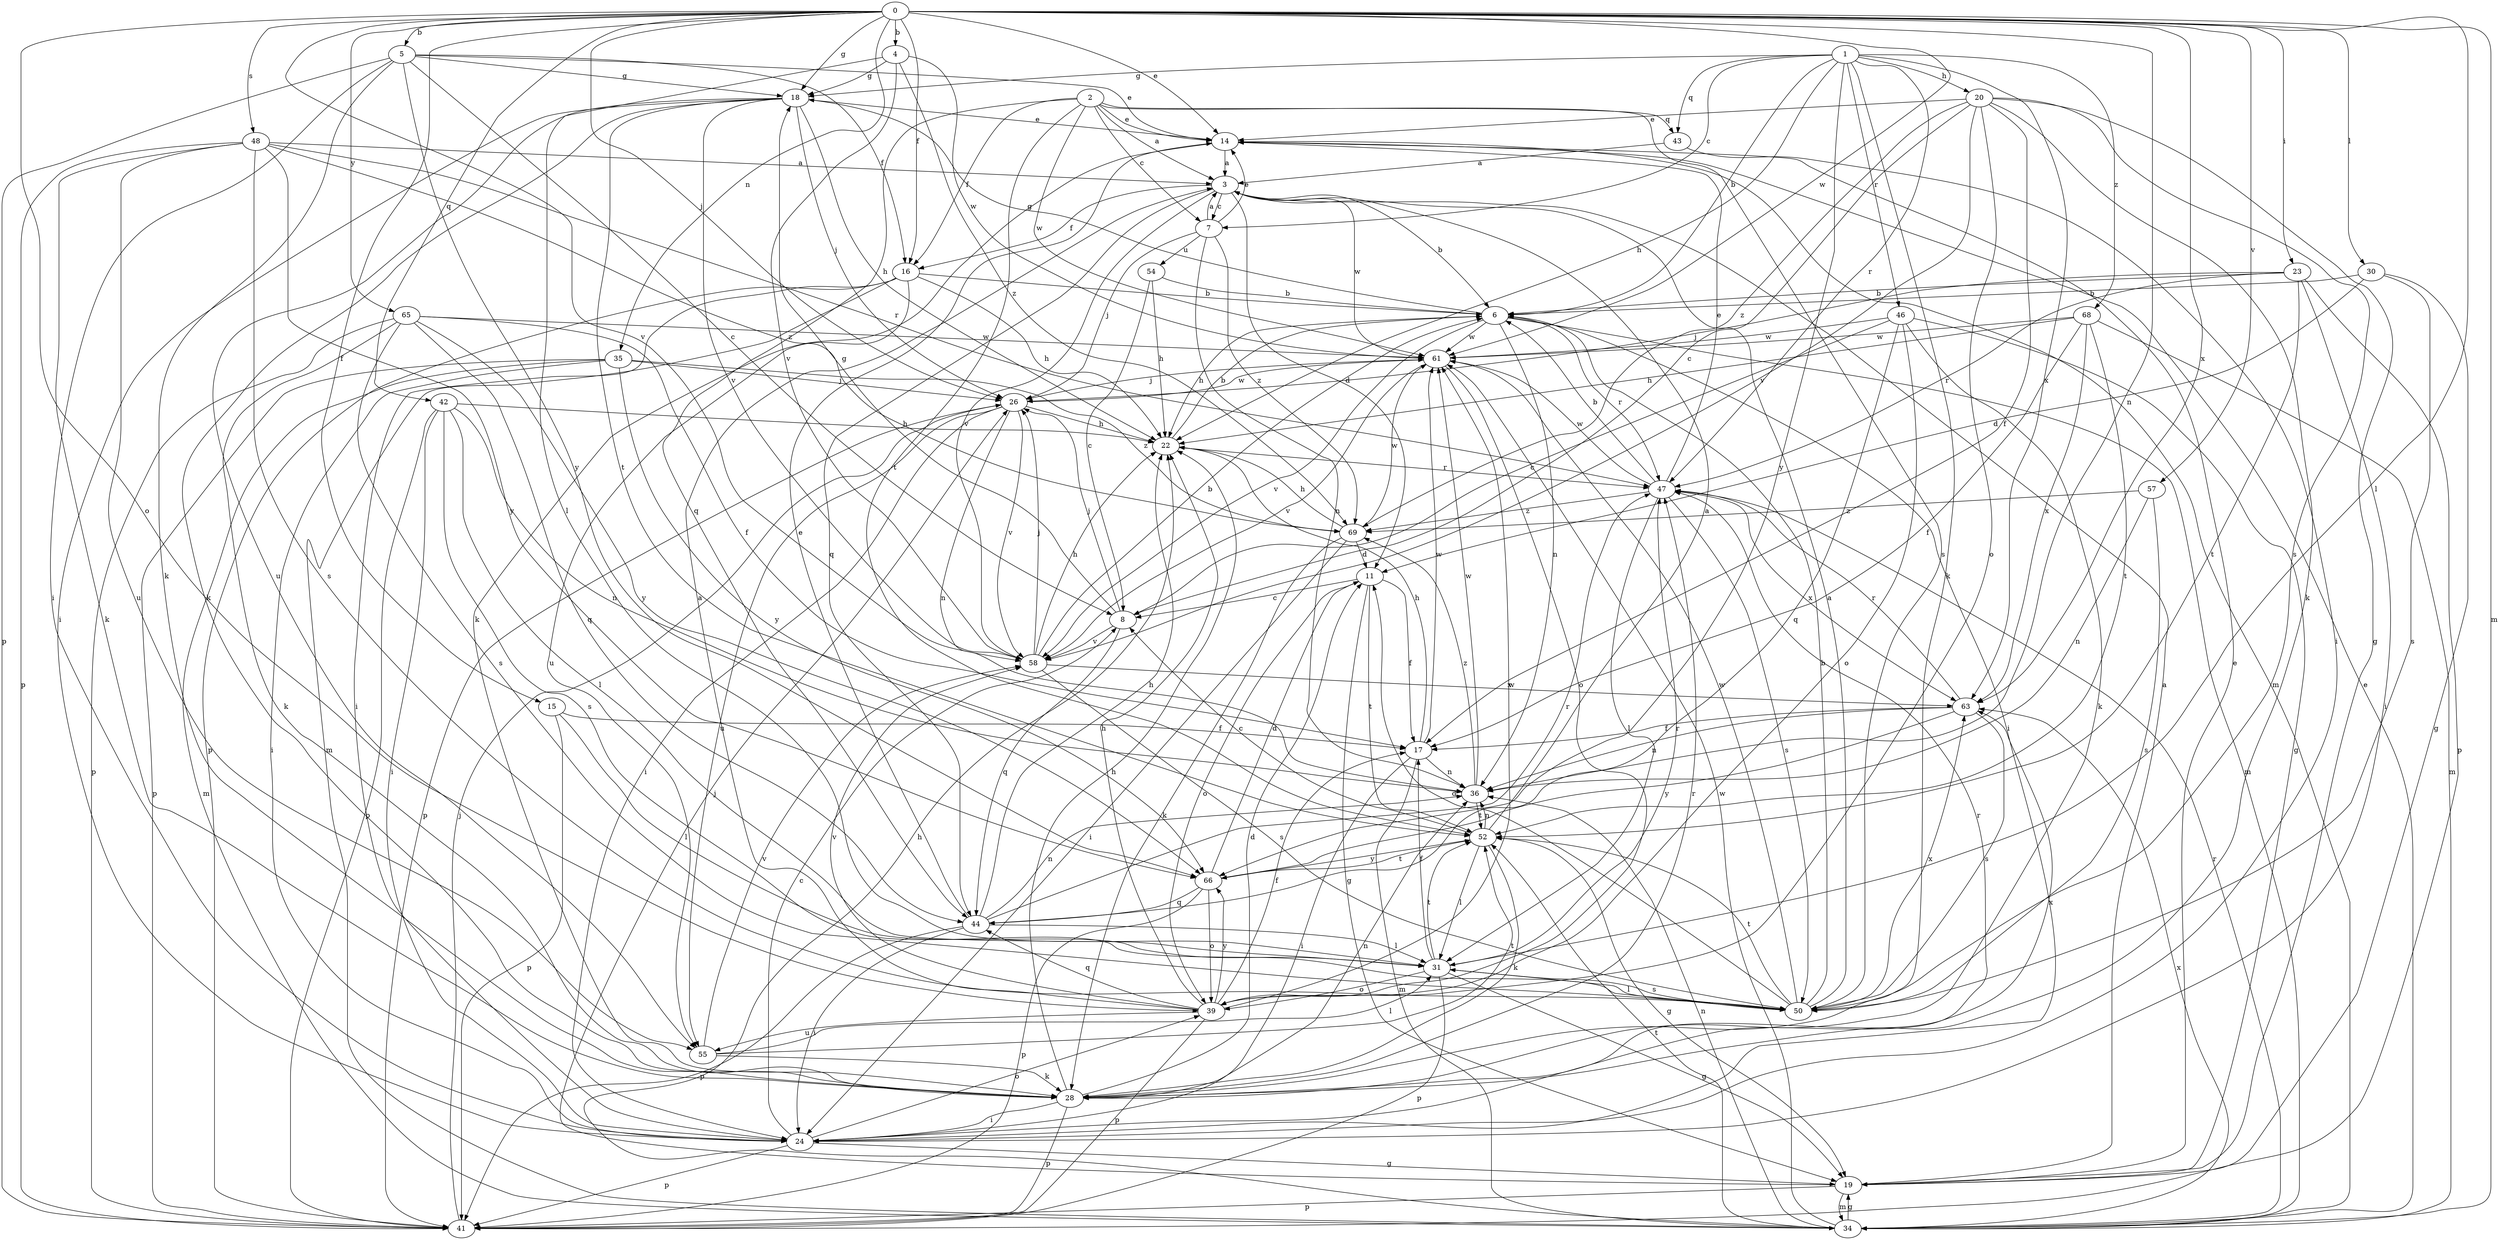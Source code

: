 strict digraph  {
0;
1;
2;
3;
4;
5;
6;
7;
8;
11;
14;
15;
16;
17;
18;
19;
20;
22;
23;
24;
26;
28;
30;
31;
34;
35;
36;
39;
41;
42;
43;
44;
46;
47;
48;
50;
52;
54;
55;
57;
58;
61;
63;
65;
66;
68;
69;
0 -> 4  [label=b];
0 -> 5  [label=b];
0 -> 14  [label=e];
0 -> 15  [label=f];
0 -> 16  [label=f];
0 -> 18  [label=g];
0 -> 23  [label=i];
0 -> 26  [label=j];
0 -> 30  [label=l];
0 -> 31  [label=l];
0 -> 34  [label=m];
0 -> 35  [label=n];
0 -> 36  [label=n];
0 -> 39  [label=o];
0 -> 42  [label=q];
0 -> 48  [label=s];
0 -> 57  [label=v];
0 -> 58  [label=v];
0 -> 61  [label=w];
0 -> 63  [label=x];
0 -> 65  [label=y];
1 -> 6  [label=b];
1 -> 7  [label=c];
1 -> 18  [label=g];
1 -> 20  [label=h];
1 -> 22  [label=h];
1 -> 28  [label=k];
1 -> 43  [label=q];
1 -> 46  [label=r];
1 -> 47  [label=r];
1 -> 63  [label=x];
1 -> 66  [label=y];
1 -> 68  [label=z];
2 -> 3  [label=a];
2 -> 7  [label=c];
2 -> 14  [label=e];
2 -> 16  [label=f];
2 -> 43  [label=q];
2 -> 44  [label=q];
2 -> 50  [label=s];
2 -> 52  [label=t];
2 -> 61  [label=w];
3 -> 6  [label=b];
3 -> 7  [label=c];
3 -> 11  [label=d];
3 -> 16  [label=f];
3 -> 44  [label=q];
3 -> 58  [label=v];
3 -> 61  [label=w];
4 -> 18  [label=g];
4 -> 31  [label=l];
4 -> 58  [label=v];
4 -> 61  [label=w];
4 -> 69  [label=z];
5 -> 8  [label=c];
5 -> 14  [label=e];
5 -> 16  [label=f];
5 -> 18  [label=g];
5 -> 24  [label=i];
5 -> 28  [label=k];
5 -> 41  [label=p];
5 -> 66  [label=y];
6 -> 18  [label=g];
6 -> 22  [label=h];
6 -> 24  [label=i];
6 -> 34  [label=m];
6 -> 36  [label=n];
6 -> 47  [label=r];
6 -> 58  [label=v];
6 -> 61  [label=w];
7 -> 3  [label=a];
7 -> 14  [label=e];
7 -> 26  [label=j];
7 -> 36  [label=n];
7 -> 54  [label=u];
7 -> 69  [label=z];
8 -> 18  [label=g];
8 -> 26  [label=j];
8 -> 44  [label=q];
8 -> 58  [label=v];
11 -> 8  [label=c];
11 -> 17  [label=f];
11 -> 19  [label=g];
11 -> 39  [label=o];
11 -> 52  [label=t];
14 -> 3  [label=a];
14 -> 28  [label=k];
14 -> 34  [label=m];
15 -> 17  [label=f];
15 -> 31  [label=l];
15 -> 41  [label=p];
16 -> 6  [label=b];
16 -> 22  [label=h];
16 -> 24  [label=i];
16 -> 34  [label=m];
16 -> 41  [label=p];
16 -> 55  [label=u];
17 -> 22  [label=h];
17 -> 24  [label=i];
17 -> 34  [label=m];
17 -> 36  [label=n];
17 -> 61  [label=w];
18 -> 14  [label=e];
18 -> 22  [label=h];
18 -> 24  [label=i];
18 -> 26  [label=j];
18 -> 28  [label=k];
18 -> 52  [label=t];
18 -> 55  [label=u];
18 -> 58  [label=v];
19 -> 3  [label=a];
19 -> 14  [label=e];
19 -> 26  [label=j];
19 -> 34  [label=m];
19 -> 41  [label=p];
20 -> 8  [label=c];
20 -> 14  [label=e];
20 -> 17  [label=f];
20 -> 19  [label=g];
20 -> 28  [label=k];
20 -> 39  [label=o];
20 -> 50  [label=s];
20 -> 58  [label=v];
20 -> 69  [label=z];
22 -> 6  [label=b];
22 -> 47  [label=r];
23 -> 6  [label=b];
23 -> 24  [label=i];
23 -> 26  [label=j];
23 -> 41  [label=p];
23 -> 47  [label=r];
23 -> 52  [label=t];
24 -> 8  [label=c];
24 -> 19  [label=g];
24 -> 39  [label=o];
24 -> 41  [label=p];
24 -> 47  [label=r];
26 -> 22  [label=h];
26 -> 24  [label=i];
26 -> 36  [label=n];
26 -> 41  [label=p];
26 -> 55  [label=u];
26 -> 58  [label=v];
26 -> 61  [label=w];
28 -> 11  [label=d];
28 -> 22  [label=h];
28 -> 24  [label=i];
28 -> 36  [label=n];
28 -> 41  [label=p];
28 -> 47  [label=r];
28 -> 63  [label=x];
30 -> 6  [label=b];
30 -> 11  [label=d];
30 -> 19  [label=g];
30 -> 50  [label=s];
31 -> 17  [label=f];
31 -> 19  [label=g];
31 -> 39  [label=o];
31 -> 41  [label=p];
31 -> 47  [label=r];
31 -> 50  [label=s];
31 -> 52  [label=t];
34 -> 14  [label=e];
34 -> 19  [label=g];
34 -> 22  [label=h];
34 -> 36  [label=n];
34 -> 47  [label=r];
34 -> 52  [label=t];
34 -> 61  [label=w];
34 -> 63  [label=x];
35 -> 24  [label=i];
35 -> 26  [label=j];
35 -> 34  [label=m];
35 -> 41  [label=p];
35 -> 66  [label=y];
35 -> 69  [label=z];
36 -> 52  [label=t];
36 -> 61  [label=w];
36 -> 69  [label=z];
39 -> 3  [label=a];
39 -> 17  [label=f];
39 -> 22  [label=h];
39 -> 41  [label=p];
39 -> 44  [label=q];
39 -> 55  [label=u];
39 -> 58  [label=v];
39 -> 61  [label=w];
39 -> 66  [label=y];
41 -> 26  [label=j];
42 -> 22  [label=h];
42 -> 24  [label=i];
42 -> 31  [label=l];
42 -> 36  [label=n];
42 -> 41  [label=p];
42 -> 50  [label=s];
43 -> 3  [label=a];
43 -> 24  [label=i];
44 -> 14  [label=e];
44 -> 22  [label=h];
44 -> 24  [label=i];
44 -> 31  [label=l];
44 -> 36  [label=n];
44 -> 41  [label=p];
44 -> 47  [label=r];
46 -> 8  [label=c];
46 -> 19  [label=g];
46 -> 28  [label=k];
46 -> 39  [label=o];
46 -> 44  [label=q];
46 -> 61  [label=w];
47 -> 6  [label=b];
47 -> 14  [label=e];
47 -> 31  [label=l];
47 -> 50  [label=s];
47 -> 61  [label=w];
47 -> 63  [label=x];
47 -> 69  [label=z];
48 -> 3  [label=a];
48 -> 28  [label=k];
48 -> 41  [label=p];
48 -> 47  [label=r];
48 -> 50  [label=s];
48 -> 55  [label=u];
48 -> 66  [label=y];
48 -> 69  [label=z];
50 -> 3  [label=a];
50 -> 6  [label=b];
50 -> 11  [label=d];
50 -> 31  [label=l];
50 -> 52  [label=t];
50 -> 61  [label=w];
50 -> 63  [label=x];
52 -> 3  [label=a];
52 -> 8  [label=c];
52 -> 19  [label=g];
52 -> 28  [label=k];
52 -> 31  [label=l];
52 -> 36  [label=n];
52 -> 66  [label=y];
54 -> 6  [label=b];
54 -> 8  [label=c];
54 -> 22  [label=h];
55 -> 28  [label=k];
55 -> 31  [label=l];
55 -> 52  [label=t];
55 -> 58  [label=v];
57 -> 36  [label=n];
57 -> 50  [label=s];
57 -> 69  [label=z];
58 -> 6  [label=b];
58 -> 22  [label=h];
58 -> 26  [label=j];
58 -> 50  [label=s];
58 -> 63  [label=x];
61 -> 26  [label=j];
61 -> 39  [label=o];
61 -> 58  [label=v];
63 -> 17  [label=f];
63 -> 36  [label=n];
63 -> 47  [label=r];
63 -> 50  [label=s];
63 -> 66  [label=y];
65 -> 17  [label=f];
65 -> 28  [label=k];
65 -> 41  [label=p];
65 -> 44  [label=q];
65 -> 50  [label=s];
65 -> 61  [label=w];
65 -> 66  [label=y];
66 -> 11  [label=d];
66 -> 39  [label=o];
66 -> 41  [label=p];
66 -> 44  [label=q];
66 -> 52  [label=t];
68 -> 17  [label=f];
68 -> 22  [label=h];
68 -> 34  [label=m];
68 -> 52  [label=t];
68 -> 61  [label=w];
68 -> 63  [label=x];
69 -> 11  [label=d];
69 -> 22  [label=h];
69 -> 24  [label=i];
69 -> 28  [label=k];
69 -> 61  [label=w];
}
